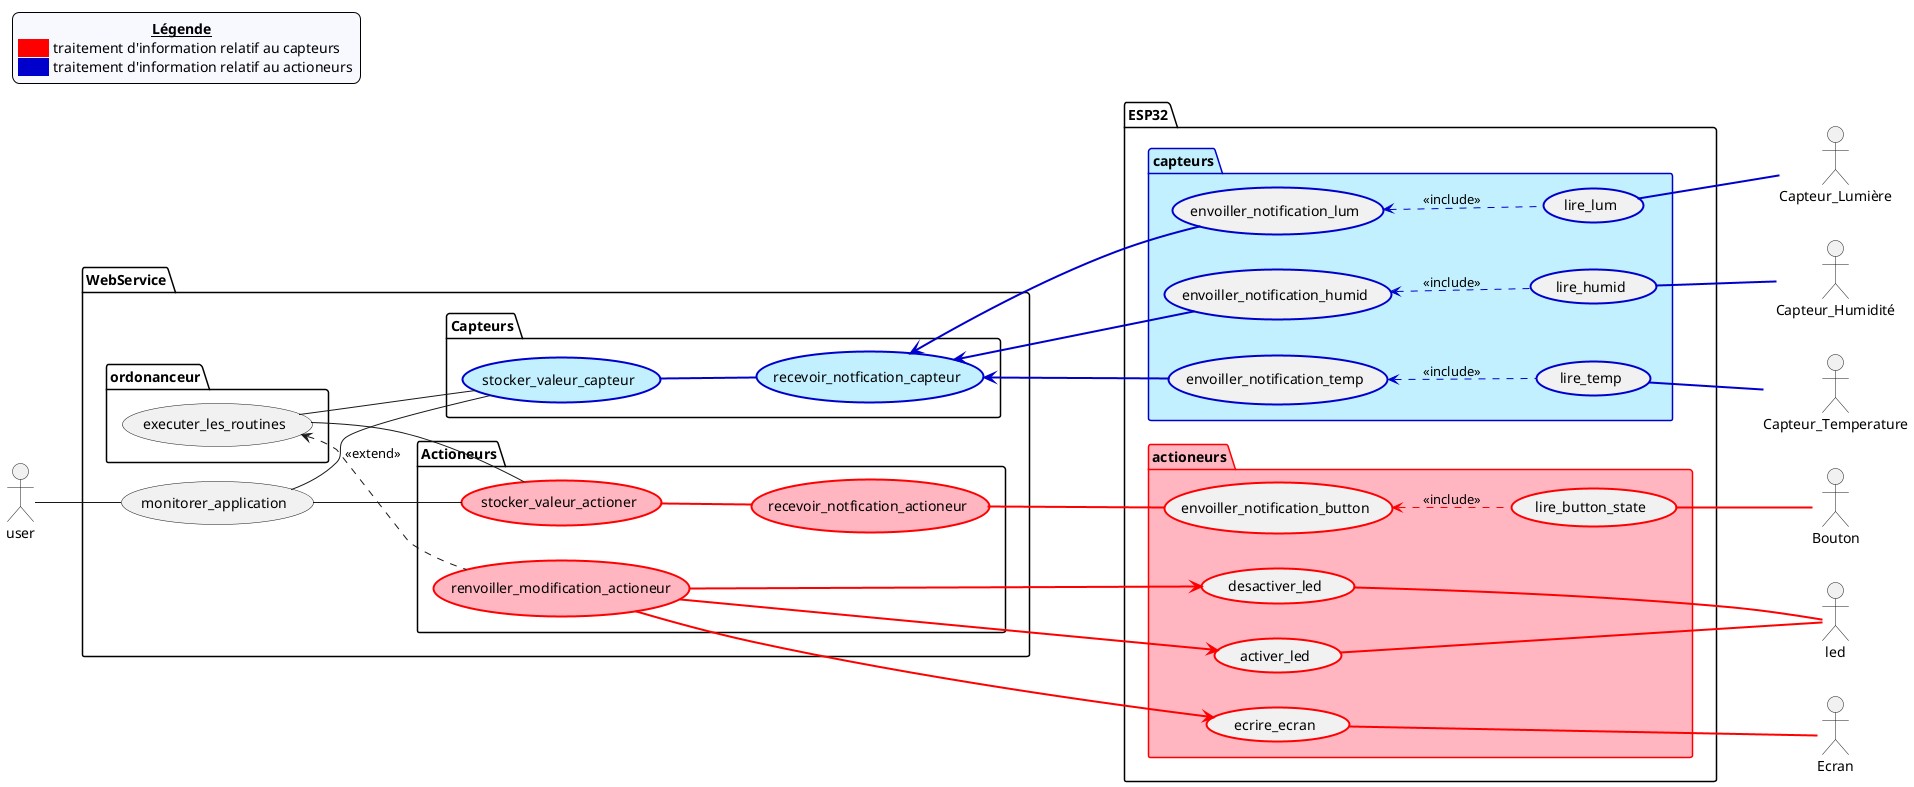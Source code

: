 @@startuml

left to right direction

actor user

actor Capteur_Temperature as ct
actor Capteur_Lumière as cl
actor Capteur_Humidité as ch

actor Ecran as e
actor led as l
actor Bouton as b

skinparam legend {
  backgroundColor #GhostWhite
  entrySeparator #GhostWhite
}

legend top left 
   <#GhostWhite,#GhostWhite>| |=                            __Légende__ |
   |<#red>         | traitement d'information relatif au capteurs |
   |<#MediumBlue>| traitement d'information relatif au actioneurs |
endlegend

package ESP32 {
    package capteurs #APPLICATION;line:MediumBlue {
        
        usecase lire_temp as u1 #line.bold:MediumBlue
        usecase lire_lum as u2 #line.bold:MediumBlue
        usecase lire_humid as u3 #line.bold:MediumBlue
        usecase envoiller_notification_temp as u4 #line.bold:MediumBlue
        usecase envoiller_notification_lum as u5 #line.bold:MediumBlue
        usecase envoiller_notification_humid as u6 #line.bold:MediumBlue
    }

    package actioneurs #LightPink;line:red {
        usecase ecrire_ecran as u7 #line.bold:red
        usecase activer_led as u8 #line.bold:red
        usecase desactiver_led as u9 #line.bold:red

        usecase envoiller_notification_button as u17 #line.bold:red
        usecase lire_button_state as u18 #line.bold:red
    }

}

package WebService {
    package Capteurs {
        usecase recevoir_notfication_capteur as u10 #APPLICATION;line.bold:MediumBlue
        usecase stocker_valeur_capteur as u11 #APPLICATION;line.bold:MediumBlue
    }
    
    package Actioneurs {
        usecase renvoiller_modification_actioneur as u12 #LightPink;line.bold:red
        usecase stocker_valeur_actioner as u14 #LightPink;line.bold:red
        usecase recevoir_notfication_actioneur as u13 #LightPink;line.bold:red
    }
    
    package ordonanceur {
        usecase executer_les_routines as u15
    }

    usecase monitorer_application as u16
}

user -- u16 

u16 -- u11
u16 -- u14

u15 <.. u12 : "<<extend>>"
u15 - u11
u15 - u14
u14 -- u13 #line.bold:red
u11 -- u10 #line.bold:MediumBlue

u10 <--- u4 #line.bold:MediumBlue
u10 <--- u6 #line.bold:MediumBlue
u10 <--- u5 #line.bold:MediumBlue

u12 ...> u7 #LightPink;line.bold:red
u12 ...> u8 #LightPink;line.bold:red
u12 ...> u9 #LightPink;line.bold:red

u4 <.. u1 #line:MediumBlue : "<<include>>"
u5 <.. u2 #line:MediumBlue : "<<include>>"
u6 <.. u3 #line:MediumBlue : "<<include>>"

u1 -- ct #line.bold:MediumBlue
u2 -- cl #line.bold:MediumBlue
u3 -- ch #line.bold:MediumBlue


u7 --- e #LightPink;line.bold:red
u8 --- l #LightPink;line.bold:red
u9 --- l #LightPink;line.bold:red

u13 -- u17 #LightPink;line.bold:red

u17 <.. u18 #LightPink;line:red : "<<include>>"
u18 -- b   #LightPink;line.bold:red



@@enduml